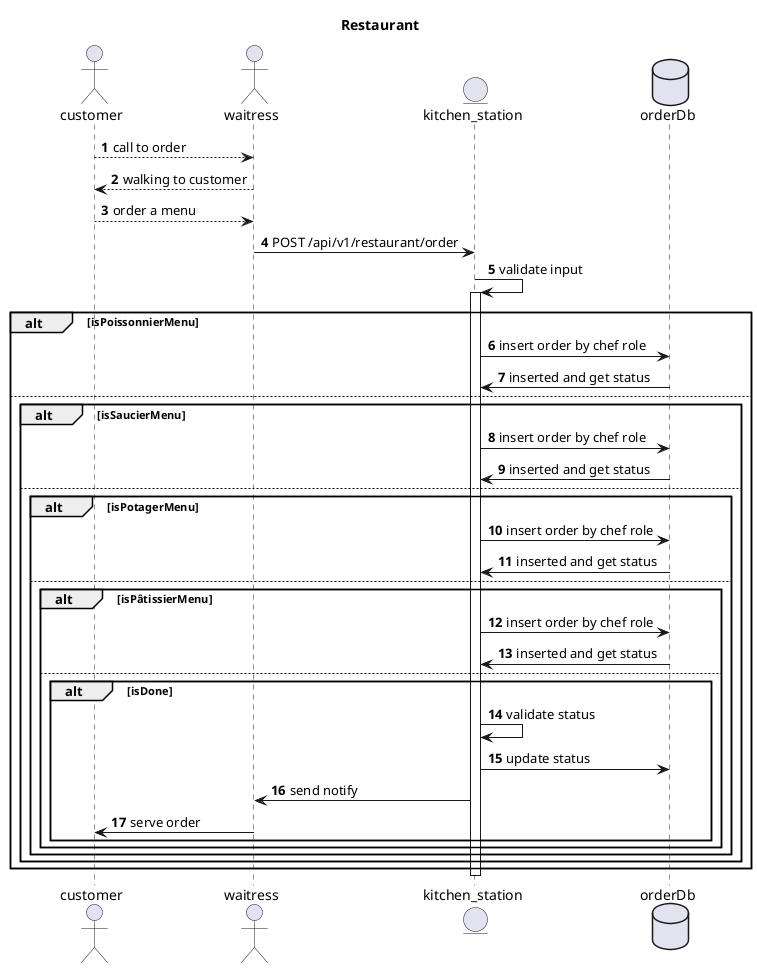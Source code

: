 @startuml
'https://plantuml.com/sequence-diagram
title Restaurant

actor customer as c
actor waitress as w

'entity tablet as t #black

entity kitchen_station as ks
database orderDb as od

'queue kafka

autonumber
c --> w : call to order
w --> c : walking to customer
c --> w : order a menu

'w --> t : input order
'w -> t : hit send button
w -> ks : POST /api/v1/restaurant/order
ks -> ks : validate input
activate ks
'   seafood
    alt isPoissonnierMenu
        ks -> od : insert order by chef role
        od -> ks : inserted and get status
    else
'       meat or steak
        alt isSaucierMenu
            ks -> od: insert order by chef role
            od -> ks : inserted and get status
        else
'           soup
            alt isPotagerMenu
                ks -> od: insert order by chef role
                od -> ks : inserted and get status
            else
                alt isPâtissierMenu
                    ks -> od: insert order by chef role
                    od -> ks : inserted and get status
                else
                    alt isDone
                        ks -> ks : validate status
                        ks -> od : update status
                        ks -> w : send notify
                        w -> c : serve order
                    end
                end
            end
        end
    end

deactivate ks

@enduml